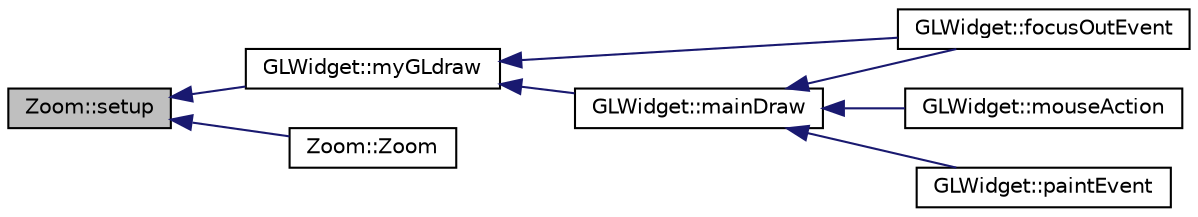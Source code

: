 digraph "Zoom::setup"
{
 // INTERACTIVE_SVG=YES
  edge [fontname="Helvetica",fontsize="10",labelfontname="Helvetica",labelfontsize="10"];
  node [fontname="Helvetica",fontsize="10",shape=record];
  rankdir="LR";
  Node1 [label="Zoom::setup",height=0.2,width=0.4,color="black", fillcolor="grey75", style="filled", fontcolor="black"];
  Node1 -> Node2 [dir="back",color="midnightblue",fontsize="10",style="solid",fontname="Helvetica"];
  Node2 [label="GLWidget::myGLdraw",height=0.2,width=0.4,color="black", fillcolor="white", style="filled",URL="$da/d10/class_g_l_widget.html#aa26010e4e1bd13e50fb34deb157daee8"];
  Node2 -> Node3 [dir="back",color="midnightblue",fontsize="10",style="solid",fontname="Helvetica"];
  Node3 [label="GLWidget::focusOutEvent",height=0.2,width=0.4,color="black", fillcolor="white", style="filled",URL="$da/d10/class_g_l_widget.html#ac586a1d9d852248ab00883ef91e70784"];
  Node2 -> Node4 [dir="back",color="midnightblue",fontsize="10",style="solid",fontname="Helvetica"];
  Node4 [label="GLWidget::mainDraw",height=0.2,width=0.4,color="black", fillcolor="white", style="filled",URL="$da/d10/class_g_l_widget.html#ad3a2e67de73b897c27d66d8a840a892b"];
  Node4 -> Node3 [dir="back",color="midnightblue",fontsize="10",style="solid",fontname="Helvetica"];
  Node4 -> Node5 [dir="back",color="midnightblue",fontsize="10",style="solid",fontname="Helvetica"];
  Node5 [label="GLWidget::mouseAction",height=0.2,width=0.4,color="black", fillcolor="white", style="filled",URL="$da/d10/class_g_l_widget.html#ac38cb02e557b2f553c83bb49f26eb50d"];
  Node4 -> Node6 [dir="back",color="midnightblue",fontsize="10",style="solid",fontname="Helvetica"];
  Node6 [label="GLWidget::paintEvent",height=0.2,width=0.4,color="black", fillcolor="white", style="filled",URL="$da/d10/class_g_l_widget.html#a655a87d2d43fca294901be07f43ac08b"];
  Node1 -> Node7 [dir="back",color="midnightblue",fontsize="10",style="solid",fontname="Helvetica"];
  Node7 [label="Zoom::Zoom",height=0.2,width=0.4,color="black", fillcolor="white", style="filled",URL="$d0/dd2/class_zoom.html#a50e324ab34c8d1f2153c307e41c052c8"];
}
